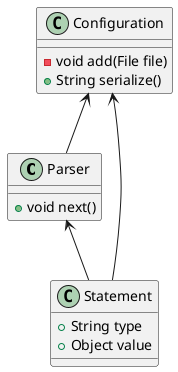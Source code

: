 @startuml

class Parser {
    + void next()
}

class Statement {
    + String type
    + Object value
}

class Configuration {
    - void add(File file)
    + String serialize()
}

Parser <-- Statement
Configuration <-- Parser
Configuration <-- Statement

@enduml
